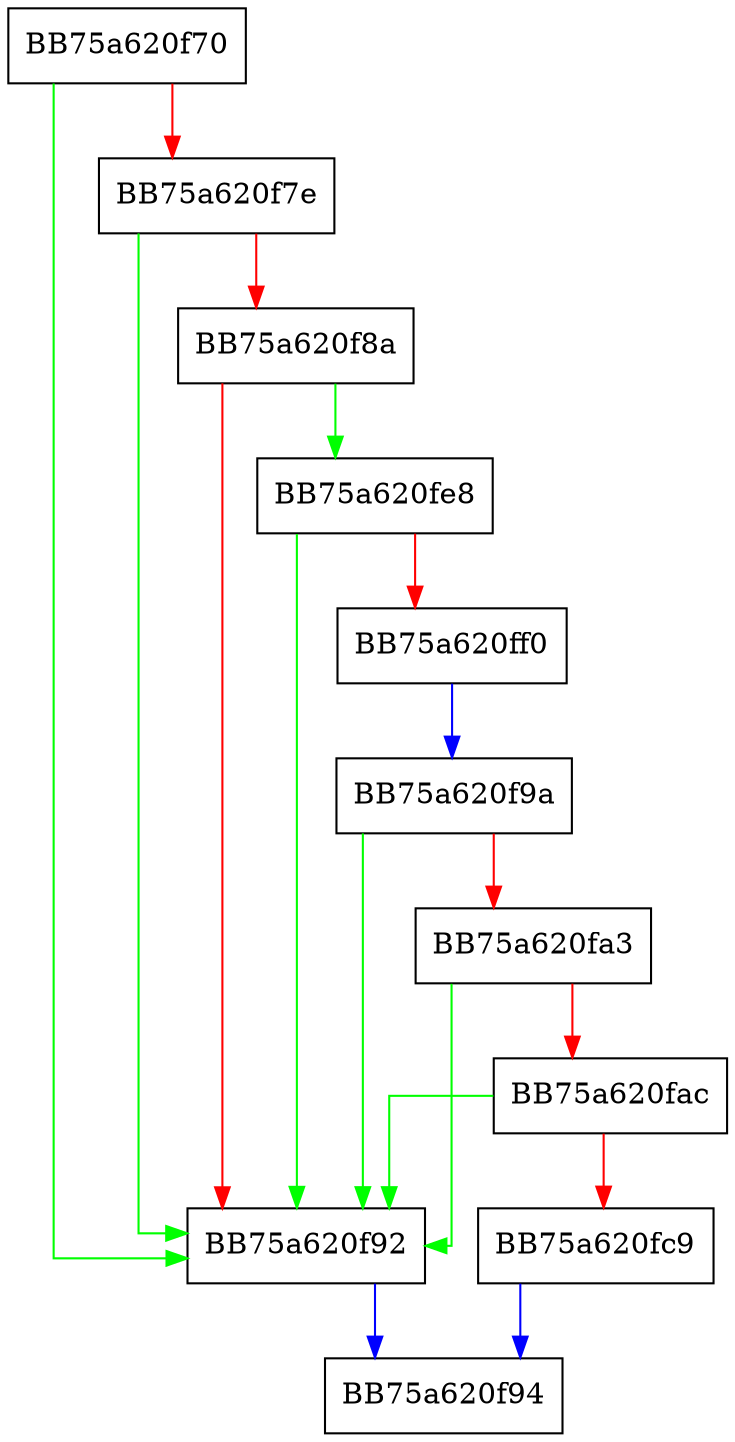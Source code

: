 digraph IsMine {
  node [shape="box"];
  graph [splines=ortho];
  BB75a620f70 -> BB75a620f92 [color="green"];
  BB75a620f70 -> BB75a620f7e [color="red"];
  BB75a620f7e -> BB75a620f92 [color="green"];
  BB75a620f7e -> BB75a620f8a [color="red"];
  BB75a620f8a -> BB75a620fe8 [color="green"];
  BB75a620f8a -> BB75a620f92 [color="red"];
  BB75a620f92 -> BB75a620f94 [color="blue"];
  BB75a620f9a -> BB75a620f92 [color="green"];
  BB75a620f9a -> BB75a620fa3 [color="red"];
  BB75a620fa3 -> BB75a620f92 [color="green"];
  BB75a620fa3 -> BB75a620fac [color="red"];
  BB75a620fac -> BB75a620f92 [color="green"];
  BB75a620fac -> BB75a620fc9 [color="red"];
  BB75a620fc9 -> BB75a620f94 [color="blue"];
  BB75a620fe8 -> BB75a620f92 [color="green"];
  BB75a620fe8 -> BB75a620ff0 [color="red"];
  BB75a620ff0 -> BB75a620f9a [color="blue"];
}